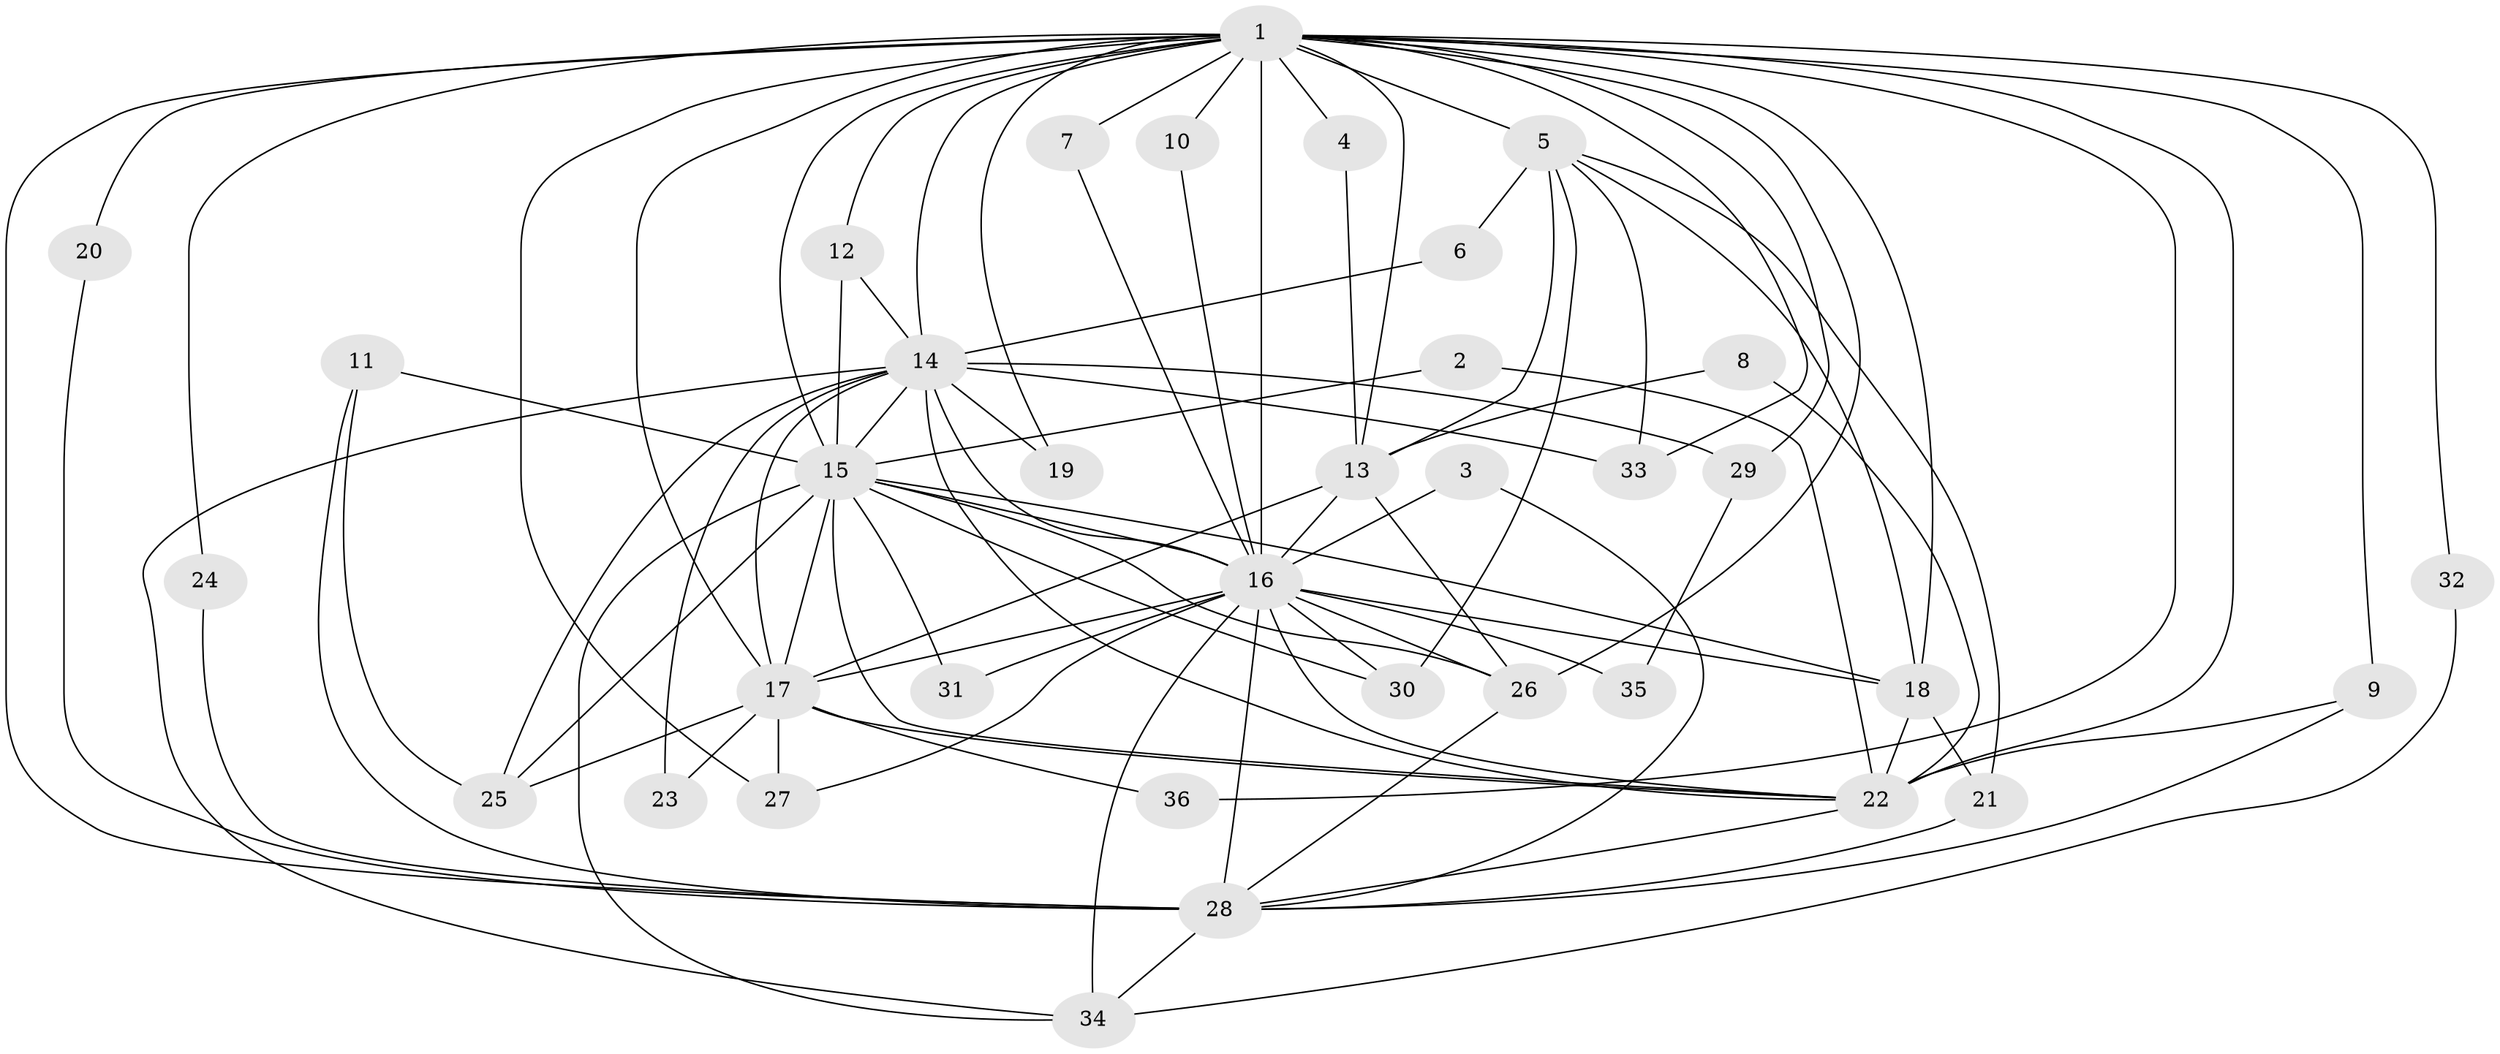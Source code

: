 // original degree distribution, {21: 0.014084507042253521, 17: 0.014084507042253521, 19: 0.028169014084507043, 13: 0.014084507042253521, 12: 0.014084507042253521, 15: 0.028169014084507043, 20: 0.014084507042253521, 14: 0.014084507042253521, 5: 0.08450704225352113, 8: 0.014084507042253521, 2: 0.5492957746478874, 9: 0.014084507042253521, 3: 0.16901408450704225, 4: 0.028169014084507043}
// Generated by graph-tools (version 1.1) at 2025/49/03/09/25 03:49:34]
// undirected, 36 vertices, 93 edges
graph export_dot {
graph [start="1"]
  node [color=gray90,style=filled];
  1;
  2;
  3;
  4;
  5;
  6;
  7;
  8;
  9;
  10;
  11;
  12;
  13;
  14;
  15;
  16;
  17;
  18;
  19;
  20;
  21;
  22;
  23;
  24;
  25;
  26;
  27;
  28;
  29;
  30;
  31;
  32;
  33;
  34;
  35;
  36;
  1 -- 4 [weight=1.0];
  1 -- 5 [weight=3.0];
  1 -- 7 [weight=1.0];
  1 -- 9 [weight=1.0];
  1 -- 10 [weight=1.0];
  1 -- 12 [weight=1.0];
  1 -- 13 [weight=1.0];
  1 -- 14 [weight=5.0];
  1 -- 15 [weight=4.0];
  1 -- 16 [weight=9.0];
  1 -- 17 [weight=5.0];
  1 -- 18 [weight=1.0];
  1 -- 19 [weight=1.0];
  1 -- 20 [weight=1.0];
  1 -- 22 [weight=5.0];
  1 -- 24 [weight=1.0];
  1 -- 26 [weight=3.0];
  1 -- 27 [weight=1.0];
  1 -- 28 [weight=2.0];
  1 -- 29 [weight=2.0];
  1 -- 32 [weight=1.0];
  1 -- 33 [weight=1.0];
  1 -- 36 [weight=1.0];
  2 -- 15 [weight=1.0];
  2 -- 22 [weight=1.0];
  3 -- 16 [weight=1.0];
  3 -- 28 [weight=1.0];
  4 -- 13 [weight=1.0];
  5 -- 6 [weight=1.0];
  5 -- 13 [weight=1.0];
  5 -- 18 [weight=1.0];
  5 -- 21 [weight=1.0];
  5 -- 30 [weight=1.0];
  5 -- 33 [weight=1.0];
  6 -- 14 [weight=1.0];
  7 -- 16 [weight=1.0];
  8 -- 13 [weight=1.0];
  8 -- 22 [weight=1.0];
  9 -- 22 [weight=1.0];
  9 -- 28 [weight=1.0];
  10 -- 16 [weight=1.0];
  11 -- 15 [weight=1.0];
  11 -- 25 [weight=1.0];
  11 -- 28 [weight=1.0];
  12 -- 14 [weight=1.0];
  12 -- 15 [weight=1.0];
  13 -- 16 [weight=1.0];
  13 -- 17 [weight=1.0];
  13 -- 26 [weight=1.0];
  14 -- 15 [weight=1.0];
  14 -- 16 [weight=2.0];
  14 -- 17 [weight=1.0];
  14 -- 19 [weight=1.0];
  14 -- 22 [weight=1.0];
  14 -- 23 [weight=1.0];
  14 -- 25 [weight=1.0];
  14 -- 29 [weight=2.0];
  14 -- 33 [weight=1.0];
  14 -- 34 [weight=1.0];
  15 -- 16 [weight=2.0];
  15 -- 17 [weight=1.0];
  15 -- 18 [weight=1.0];
  15 -- 22 [weight=1.0];
  15 -- 25 [weight=2.0];
  15 -- 26 [weight=1.0];
  15 -- 30 [weight=1.0];
  15 -- 31 [weight=1.0];
  15 -- 34 [weight=1.0];
  16 -- 17 [weight=2.0];
  16 -- 18 [weight=1.0];
  16 -- 22 [weight=2.0];
  16 -- 26 [weight=1.0];
  16 -- 27 [weight=1.0];
  16 -- 28 [weight=1.0];
  16 -- 30 [weight=1.0];
  16 -- 31 [weight=1.0];
  16 -- 34 [weight=1.0];
  16 -- 35 [weight=1.0];
  17 -- 22 [weight=1.0];
  17 -- 23 [weight=1.0];
  17 -- 25 [weight=1.0];
  17 -- 27 [weight=1.0];
  17 -- 36 [weight=1.0];
  18 -- 21 [weight=1.0];
  18 -- 22 [weight=1.0];
  20 -- 28 [weight=1.0];
  21 -- 28 [weight=1.0];
  22 -- 28 [weight=1.0];
  24 -- 28 [weight=1.0];
  26 -- 28 [weight=1.0];
  28 -- 34 [weight=1.0];
  29 -- 35 [weight=1.0];
  32 -- 34 [weight=1.0];
}
